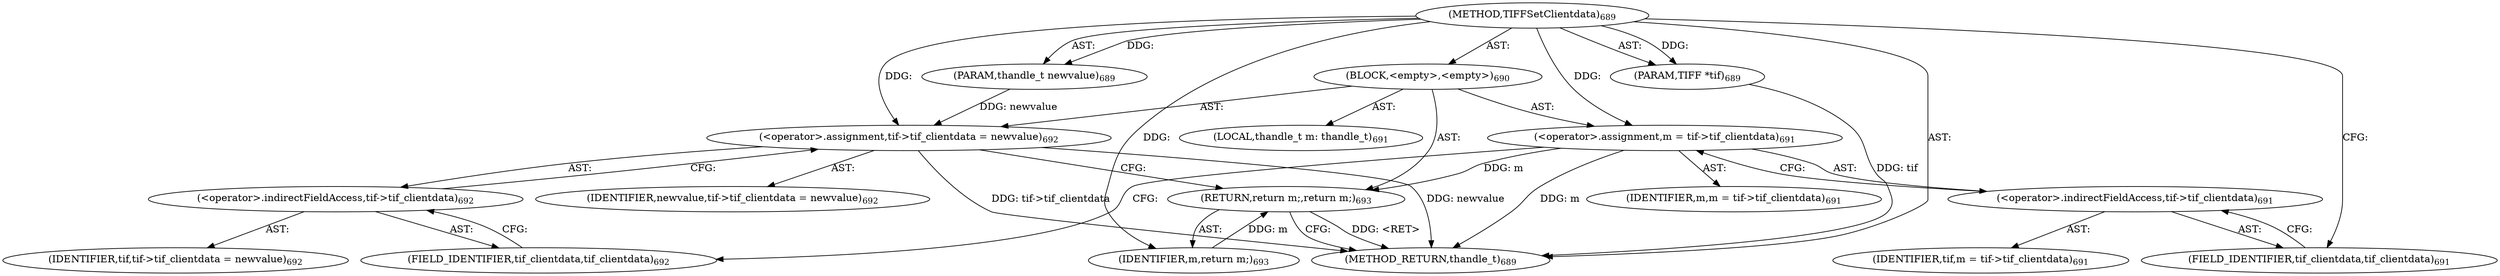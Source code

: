 digraph "TIFFSetClientdata" {  
"1483" [label = <(METHOD,TIFFSetClientdata)<SUB>689</SUB>> ]
"1484" [label = <(PARAM,TIFF *tif)<SUB>689</SUB>> ]
"1485" [label = <(PARAM,thandle_t newvalue)<SUB>689</SUB>> ]
"1486" [label = <(BLOCK,&lt;empty&gt;,&lt;empty&gt;)<SUB>690</SUB>> ]
"1487" [label = <(LOCAL,thandle_t m: thandle_t)<SUB>691</SUB>> ]
"1488" [label = <(&lt;operator&gt;.assignment,m = tif-&gt;tif_clientdata)<SUB>691</SUB>> ]
"1489" [label = <(IDENTIFIER,m,m = tif-&gt;tif_clientdata)<SUB>691</SUB>> ]
"1490" [label = <(&lt;operator&gt;.indirectFieldAccess,tif-&gt;tif_clientdata)<SUB>691</SUB>> ]
"1491" [label = <(IDENTIFIER,tif,m = tif-&gt;tif_clientdata)<SUB>691</SUB>> ]
"1492" [label = <(FIELD_IDENTIFIER,tif_clientdata,tif_clientdata)<SUB>691</SUB>> ]
"1493" [label = <(&lt;operator&gt;.assignment,tif-&gt;tif_clientdata = newvalue)<SUB>692</SUB>> ]
"1494" [label = <(&lt;operator&gt;.indirectFieldAccess,tif-&gt;tif_clientdata)<SUB>692</SUB>> ]
"1495" [label = <(IDENTIFIER,tif,tif-&gt;tif_clientdata = newvalue)<SUB>692</SUB>> ]
"1496" [label = <(FIELD_IDENTIFIER,tif_clientdata,tif_clientdata)<SUB>692</SUB>> ]
"1497" [label = <(IDENTIFIER,newvalue,tif-&gt;tif_clientdata = newvalue)<SUB>692</SUB>> ]
"1498" [label = <(RETURN,return m;,return m;)<SUB>693</SUB>> ]
"1499" [label = <(IDENTIFIER,m,return m;)<SUB>693</SUB>> ]
"1500" [label = <(METHOD_RETURN,thandle_t)<SUB>689</SUB>> ]
  "1483" -> "1484"  [ label = "AST: "] 
  "1483" -> "1485"  [ label = "AST: "] 
  "1483" -> "1486"  [ label = "AST: "] 
  "1483" -> "1500"  [ label = "AST: "] 
  "1486" -> "1487"  [ label = "AST: "] 
  "1486" -> "1488"  [ label = "AST: "] 
  "1486" -> "1493"  [ label = "AST: "] 
  "1486" -> "1498"  [ label = "AST: "] 
  "1488" -> "1489"  [ label = "AST: "] 
  "1488" -> "1490"  [ label = "AST: "] 
  "1490" -> "1491"  [ label = "AST: "] 
  "1490" -> "1492"  [ label = "AST: "] 
  "1493" -> "1494"  [ label = "AST: "] 
  "1493" -> "1497"  [ label = "AST: "] 
  "1494" -> "1495"  [ label = "AST: "] 
  "1494" -> "1496"  [ label = "AST: "] 
  "1498" -> "1499"  [ label = "AST: "] 
  "1488" -> "1496"  [ label = "CFG: "] 
  "1493" -> "1498"  [ label = "CFG: "] 
  "1498" -> "1500"  [ label = "CFG: "] 
  "1490" -> "1488"  [ label = "CFG: "] 
  "1494" -> "1493"  [ label = "CFG: "] 
  "1492" -> "1490"  [ label = "CFG: "] 
  "1496" -> "1494"  [ label = "CFG: "] 
  "1483" -> "1492"  [ label = "CFG: "] 
  "1498" -> "1500"  [ label = "DDG: &lt;RET&gt;"] 
  "1484" -> "1500"  [ label = "DDG: tif"] 
  "1488" -> "1500"  [ label = "DDG: m"] 
  "1493" -> "1500"  [ label = "DDG: tif-&gt;tif_clientdata"] 
  "1493" -> "1500"  [ label = "DDG: newvalue"] 
  "1483" -> "1484"  [ label = "DDG: "] 
  "1483" -> "1485"  [ label = "DDG: "] 
  "1485" -> "1493"  [ label = "DDG: newvalue"] 
  "1483" -> "1493"  [ label = "DDG: "] 
  "1499" -> "1498"  [ label = "DDG: m"] 
  "1488" -> "1498"  [ label = "DDG: m"] 
  "1483" -> "1488"  [ label = "DDG: "] 
  "1483" -> "1499"  [ label = "DDG: "] 
}
